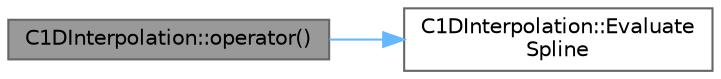 digraph "C1DInterpolation::operator()"
{
 // LATEX_PDF_SIZE
  bgcolor="transparent";
  edge [fontname=Helvetica,fontsize=10,labelfontname=Helvetica,labelfontsize=10];
  node [fontname=Helvetica,fontsize=10,shape=box,height=0.2,width=0.4];
  rankdir="LR";
  Node1 [id="Node000001",label="C1DInterpolation::operator()",height=0.2,width=0.4,color="gray40", fillcolor="grey60", style="filled", fontcolor="black",tooltip=" "];
  Node1 -> Node2 [id="edge1_Node000001_Node000002",color="steelblue1",style="solid",tooltip=" "];
  Node2 [id="Node000002",label="C1DInterpolation::Evaluate\lSpline",height=0.2,width=0.4,color="grey40", fillcolor="white", style="filled",URL="$classC1DInterpolation.html#aef99906c0b4175648b79a5580dc279e3",tooltip="Evaluate the value of the spline at a point."];
}
